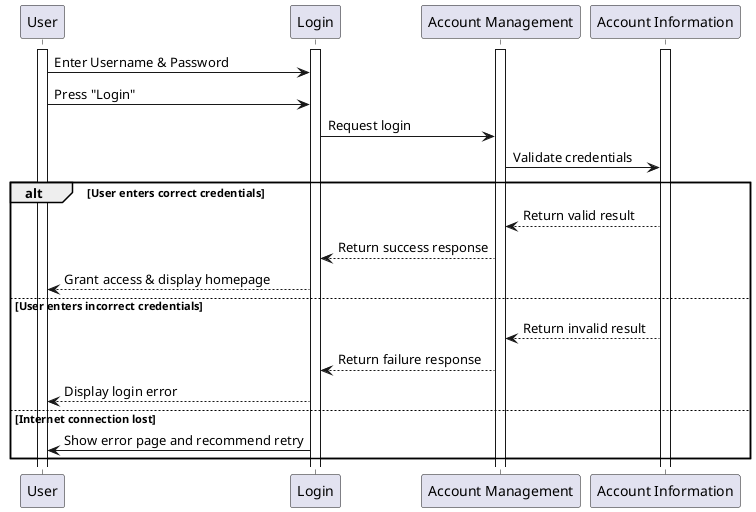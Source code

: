 @startuml be9

participant User
participant "Login"
participant "Account Management"
participant "Account Information"

activate User
activate "Login"
activate "Account Management"
activate "Account Information"

User -> "Login": Enter Username & Password
User -> "Login": Press "Login"
"Login" -> "Account Management": Request login
"Account Management" -> "Account Information": Validate credentials

alt User enters correct credentials
    "Account Information" --> "Account Management": Return valid result
    "Account Management" --> "Login": Return success response
    "Login" --> User: Grant access & display homepage
else User enters incorrect credentials
    "Account Information" --> "Account Management": Return invalid result
    "Account Management" --> "Login": Return failure response
    "Login" --> User: Display login error
else Internet connection lost
    "Login" -> User: Show error page and recommend retry
end

@enduml
